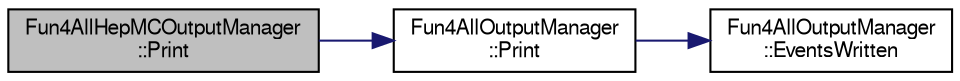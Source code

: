 digraph "Fun4AllHepMCOutputManager::Print"
{
  bgcolor="transparent";
  edge [fontname="FreeSans",fontsize="10",labelfontname="FreeSans",labelfontsize="10"];
  node [fontname="FreeSans",fontsize="10",shape=record];
  rankdir="LR";
  Node1 [label="Fun4AllHepMCOutputManager\l::Print",height=0.2,width=0.4,color="black", fillcolor="grey75", style="filled" fontcolor="black"];
  Node1 -> Node2 [color="midnightblue",fontsize="10",style="solid",fontname="FreeSans"];
  Node2 [label="Fun4AllOutputManager\l::Print",height=0.2,width=0.4,color="black",URL="$d8/d77/classFun4AllOutputManager.html#ae13cdf197e3ae6f5310199ca034b8754",tooltip="print method (dump event selector) "];
  Node2 -> Node3 [color="midnightblue",fontsize="10",style="solid",fontname="FreeSans"];
  Node3 [label="Fun4AllOutputManager\l::EventsWritten",height=0.2,width=0.4,color="black",URL="$d8/d77/classFun4AllOutputManager.html#af86abee7682ee661cf4477e1e0443f71",tooltip="get number of Events "];
}
